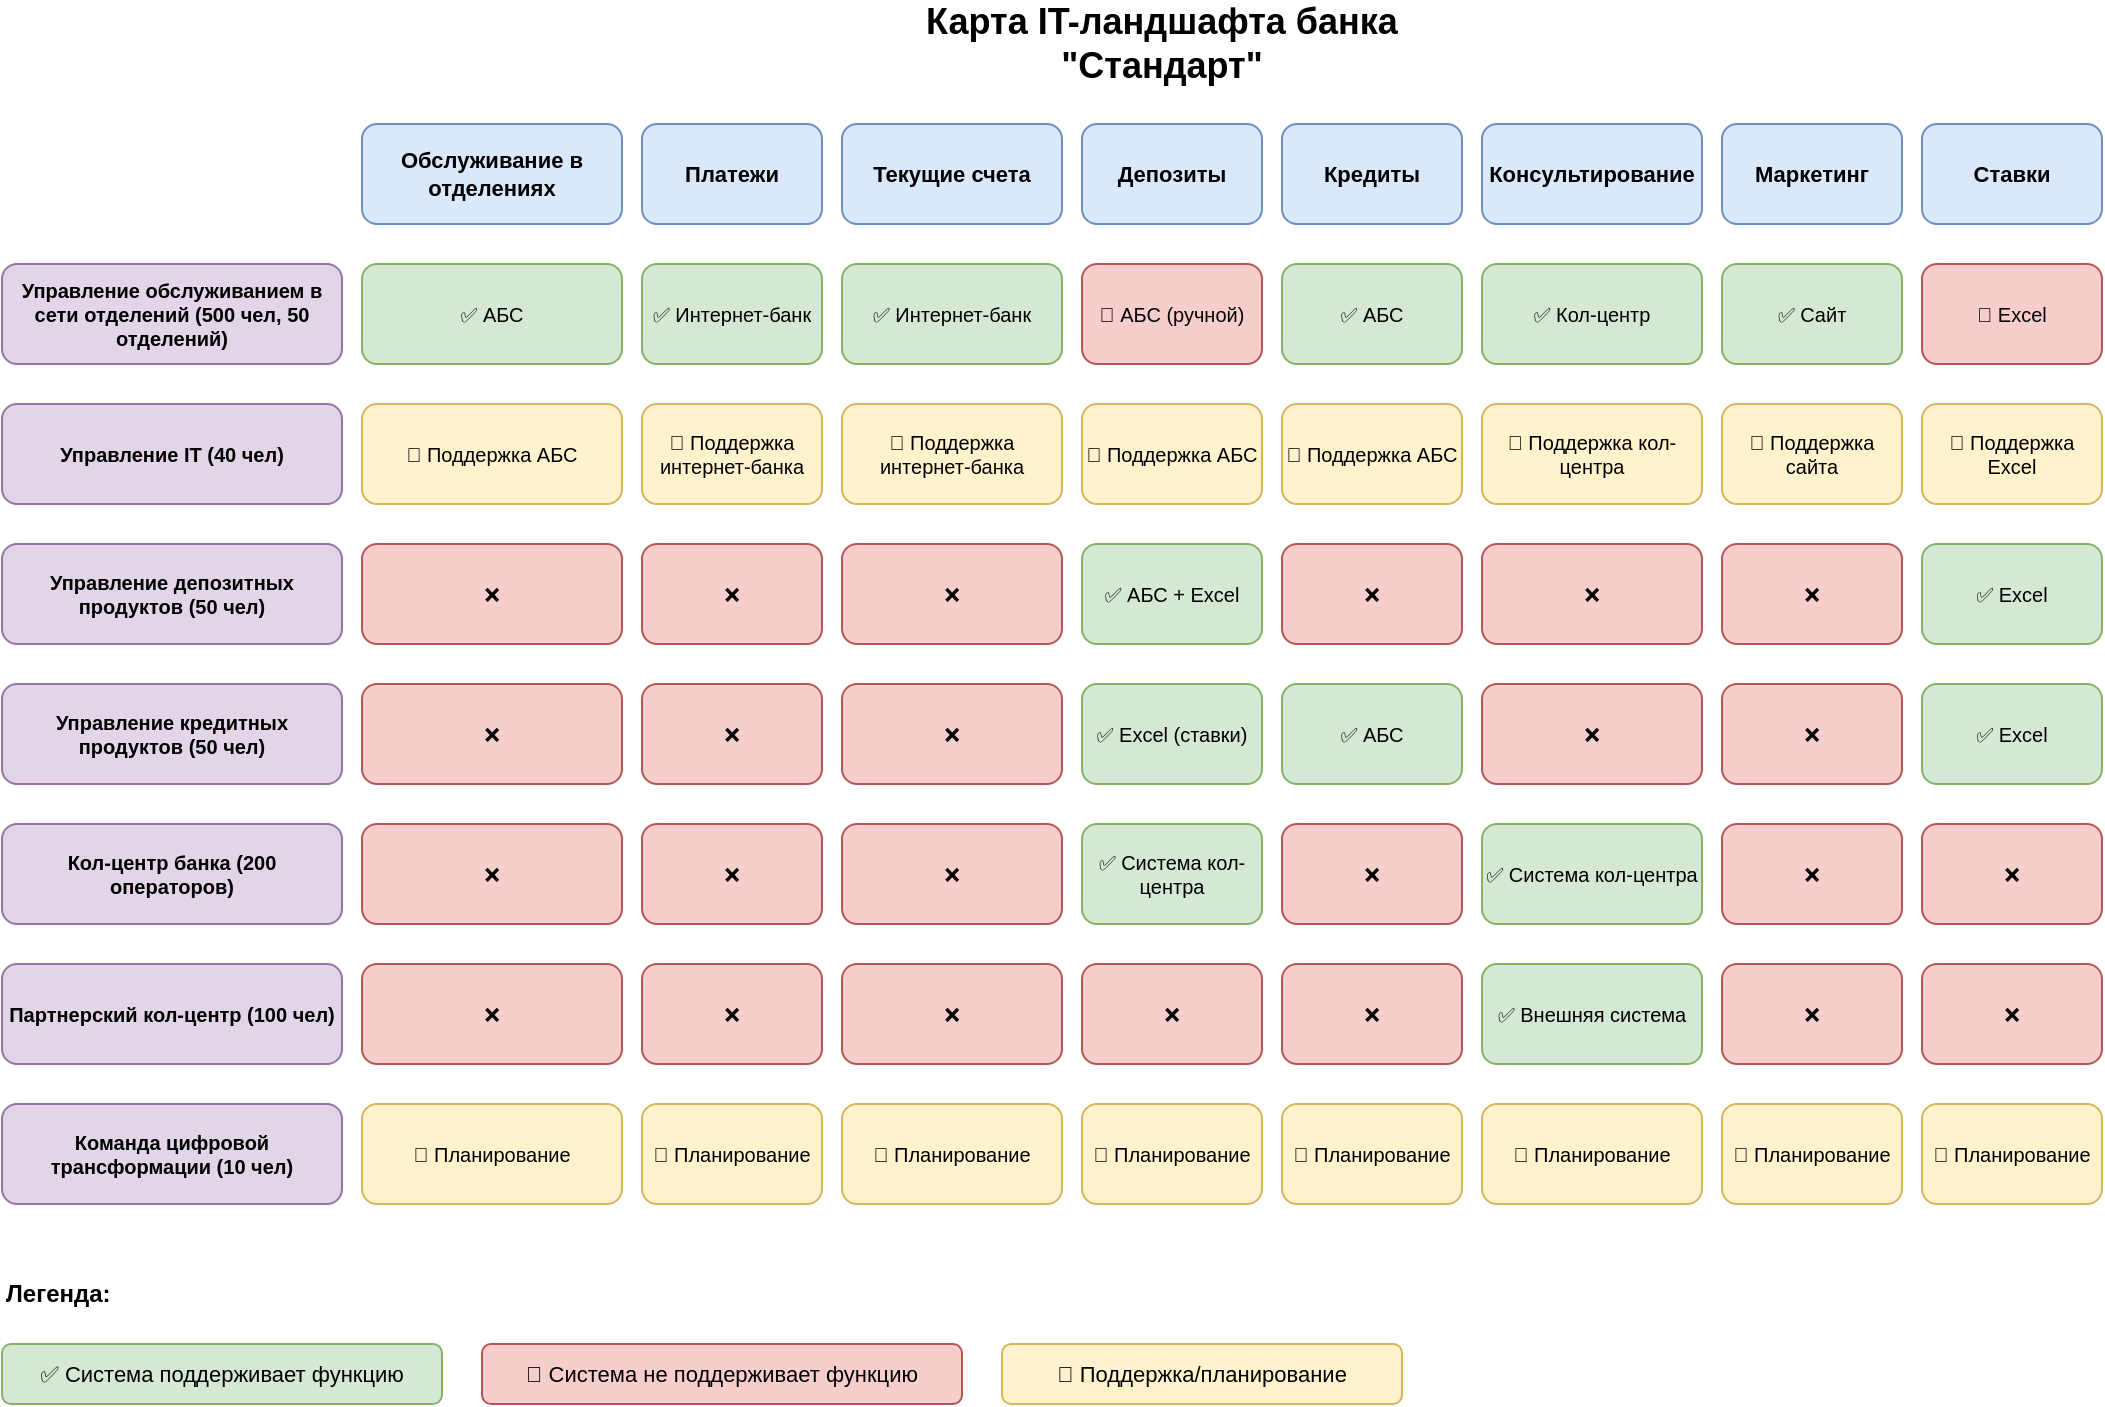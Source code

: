 <?xml version="1.0" encoding="UTF-8"?>
<mxfile version="22.1.16" type="device">
  <diagram name="IT_Landscape_Map_Fixed" id="landscape-map-fixed">
    <mxGraphModel dx="1422" dy="794" grid="1" gridSize="10" guides="1" tooltips="1" connect="1" arrows="1" fold="1" page="1" pageScale="1" pageWidth="1200" pageHeight="900" math="0" shadow="0">
      <root>
        <mxCell id="0" />
        <mxCell id="1" parent="0" />
        
        <!-- Заголовок -->
        <mxCell id="title" value="Карта IT-ландшафта банка &quot;Стандарт&quot;" style="text;html=1;strokeColor=none;fillColor=none;align=center;verticalAlign=middle;whiteSpace=wrap;rounded=0;fontSize=18;fontStyle=1;" vertex="1" parent="1">
          <mxGeometry x="450" y="20" width="300" height="40" as="geometry" />
        </mxCell>
        
        <!-- Колонки заголовков -->
        <mxCell id="col1" value="Обслуживание в отделениях" style="rounded=1;whiteSpace=wrap;html=1;fillColor=#dae8fc;strokeColor=#6c8ebf;fontSize=11;fontStyle=1;" vertex="1" parent="1">
          <mxGeometry x="200" y="80" width="130" height="50" as="geometry" />
        </mxCell>
        <mxCell id="col2" value="Платежи" style="rounded=1;whiteSpace=wrap;html=1;fillColor=#dae8fc;strokeColor=#6c8ebf;fontSize=11;fontStyle=1;" vertex="1" parent="1">
          <mxGeometry x="340" y="80" width="90" height="50" as="geometry" />
        </mxCell>
        <mxCell id="col3" value="Текущие счета" style="rounded=1;whiteSpace=wrap;html=1;fillColor=#dae8fc;strokeColor=#6c8ebf;fontSize=11;fontStyle=1;" vertex="1" parent="1">
          <mxGeometry x="440" y="80" width="110" height="50" as="geometry" />
        </mxCell>
        <mxCell id="col4" value="Депозиты" style="rounded=1;whiteSpace=wrap;html=1;fillColor=#dae8fc;strokeColor=#6c8ebf;fontSize=11;fontStyle=1;" vertex="1" parent="1">
          <mxGeometry x="560" y="80" width="90" height="50" as="geometry" />
        </mxCell>
        <mxCell id="col5" value="Кредиты" style="rounded=1;whiteSpace=wrap;html=1;fillColor=#dae8fc;strokeColor=#6c8ebf;fontSize=11;fontStyle=1;" vertex="1" parent="1">
          <mxGeometry x="660" y="80" width="90" height="50" as="geometry" />
        </mxCell>
        <mxCell id="col6" value="Консультирование" style="rounded=1;whiteSpace=wrap;html=1;fillColor=#dae8fc;strokeColor=#6c8ebf;fontSize=11;fontStyle=1;" vertex="1" parent="1">
          <mxGeometry x="760" y="80" width="110" height="50" as="geometry" />
        </mxCell>
        <mxCell id="col7" value="Маркетинг" style="rounded=1;whiteSpace=wrap;html=1;fillColor=#dae8fc;strokeColor=#6c8ebf;fontSize=11;fontStyle=1;" vertex="1" parent="1">
          <mxGeometry x="880" y="80" width="90" height="50" as="geometry" />
        </mxCell>
        <mxCell id="col8" value="Ставки" style="rounded=1;whiteSpace=wrap;html=1;fillColor=#dae8fc;strokeColor=#6c8ebf;fontSize=11;fontStyle=1;" vertex="1" parent="1">
          <mxGeometry x="980" y="80" width="90" height="50" as="geometry" />
        </mxCell>
        
        <!-- Строки -->
        <mxCell id="row1" value="Управление обслуживанием в сети отделений (500 чел, 50 отделений)" style="rounded=1;whiteSpace=wrap;html=1;fillColor=#e1d5e7;strokeColor=#9673a6;fontSize=10;fontStyle=1;" vertex="1" parent="1">
          <mxGeometry x="20" y="150" width="170" height="50" as="geometry" />
        </mxCell>
        <mxCell id="row2" value="Управление IT (40 чел)" style="rounded=1;whiteSpace=wrap;html=1;fillColor=#e1d5e7;strokeColor=#9673a6;fontSize=10;fontStyle=1;" vertex="1" parent="1">
          <mxGeometry x="20" y="220" width="170" height="50" as="geometry" />
        </mxCell>
        <mxCell id="row3" value="Управление депозитных продуктов (50 чел)" style="rounded=1;whiteSpace=wrap;html=1;fillColor=#e1d5e7;strokeColor=#9673a6;fontSize=10;fontStyle=1;" vertex="1" parent="1">
          <mxGeometry x="20" y="290" width="170" height="50" as="geometry" />
        </mxCell>
        <mxCell id="row4" value="Управление кредитных продуктов (50 чел)" style="rounded=1;whiteSpace=wrap;html=1;fillColor=#e1d5e7;strokeColor=#9673a6;fontSize=10;fontStyle=1;" vertex="1" parent="1">
          <mxGeometry x="20" y="360" width="170" height="50" as="geometry" />
        </mxCell>
        <mxCell id="row5" value="Кол-центр банка (200 операторов)" style="rounded=1;whiteSpace=wrap;html=1;fillColor=#e1d5e7;strokeColor=#9673a6;fontSize=10;fontStyle=1;" vertex="1" parent="1">
          <mxGeometry x="20" y="430" width="170" height="50" as="geometry" />
        </mxCell>
        <mxCell id="row6" value="Партнерский кол-центр (100 чел)" style="rounded=1;whiteSpace=wrap;html=1;fillColor=#e1d5e7;strokeColor=#9673a6;fontSize=10;fontStyle=1;" vertex="1" parent="1">
          <mxGeometry x="20" y="500" width="170" height="50" as="geometry" />
        </mxCell>
        <mxCell id="row7" value="Команда цифровой трансформации (10 чел)" style="rounded=1;whiteSpace=wrap;html=1;fillColor=#e1d5e7;strokeColor=#9673a6;fontSize=10;fontStyle=1;" vertex="1" parent="1">
          <mxGeometry x="20" y="570" width="170" height="50" as="geometry" />
        </mxCell>
        
        <!-- Ячейки матрицы - Строка 1 -->
        <mxCell id="cell11" value="✅ АБС" style="rounded=1;whiteSpace=wrap;html=1;fillColor=#d5e8d4;strokeColor=#82b366;fontSize=10;" vertex="1" parent="1">
          <mxGeometry x="200" y="150" width="130" height="50" as="geometry" />
        </mxCell>
        <mxCell id="cell12" value="✅ Интернет-банк" style="rounded=1;whiteSpace=wrap;html=1;fillColor=#d5e8d4;strokeColor=#82b366;fontSize=10;" vertex="1" parent="1">
          <mxGeometry x="340" y="150" width="90" height="50" as="geometry" />
        </mxCell>
        <mxCell id="cell13" value="✅ Интернет-банк" style="rounded=1;whiteSpace=wrap;html=1;fillColor=#d5e8d4;strokeColor=#82b366;fontSize=10;" vertex="1" parent="1">
          <mxGeometry x="440" y="150" width="110" height="50" as="geometry" />
        </mxCell>
        <mxCell id="cell14" value="🔴 АБС (ручной)" style="rounded=1;whiteSpace=wrap;html=1;fillColor=#f8cecc;strokeColor=#b85450;fontSize=10;" vertex="1" parent="1">
          <mxGeometry x="560" y="150" width="90" height="50" as="geometry" />
        </mxCell>
        <mxCell id="cell15" value="✅ АБС" style="rounded=1;whiteSpace=wrap;html=1;fillColor=#d5e8d4;strokeColor=#82b366;fontSize=10;" vertex="1" parent="1">
          <mxGeometry x="660" y="150" width="90" height="50" as="geometry" />
        </mxCell>
        <mxCell id="cell16" value="✅ Кол-центр" style="rounded=1;whiteSpace=wrap;html=1;fillColor=#d5e8d4;strokeColor=#82b366;fontSize=10;" vertex="1" parent="1">
          <mxGeometry x="760" y="150" width="110" height="50" as="geometry" />
        </mxCell>
        <mxCell id="cell17" value="✅ Сайт" style="rounded=1;whiteSpace=wrap;html=1;fillColor=#d5e8d4;strokeColor=#82b366;fontSize=10;" vertex="1" parent="1">
          <mxGeometry x="880" y="150" width="90" height="50" as="geometry" />
        </mxCell>
        <mxCell id="cell18" value="🔴 Excel" style="rounded=1;whiteSpace=wrap;html=1;fillColor=#f8cecc;strokeColor=#b85450;fontSize=10;" vertex="1" parent="1">
          <mxGeometry x="980" y="150" width="90" height="50" as="geometry" />
        </mxCell>
        
        <!-- Строка 2 -->
        <mxCell id="cell21" value="🔧 Поддержка АБС" style="rounded=1;whiteSpace=wrap;html=1;fillColor=#fff2cc;strokeColor=#d6b656;fontSize=10;" vertex="1" parent="1">
          <mxGeometry x="200" y="220" width="130" height="50" as="geometry" />
        </mxCell>
        <mxCell id="cell22" value="🔧 Поддержка интернет-банка" style="rounded=1;whiteSpace=wrap;html=1;fillColor=#fff2cc;strokeColor=#d6b656;fontSize=10;" vertex="1" parent="1">
          <mxGeometry x="340" y="220" width="90" height="50" as="geometry" />
        </mxCell>
        <mxCell id="cell23" value="🔧 Поддержка интернет-банка" style="rounded=1;whiteSpace=wrap;html=1;fillColor=#fff2cc;strokeColor=#d6b656;fontSize=10;" vertex="1" parent="1">
          <mxGeometry x="440" y="220" width="110" height="50" as="geometry" />
        </mxCell>
        <mxCell id="cell24" value="🔧 Поддержка АБС" style="rounded=1;whiteSpace=wrap;html=1;fillColor=#fff2cc;strokeColor=#d6b656;fontSize=10;" vertex="1" parent="1">
          <mxGeometry x="560" y="220" width="90" height="50" as="geometry" />
        </mxCell>
        <mxCell id="cell25" value="🔧 Поддержка АБС" style="rounded=1;whiteSpace=wrap;html=1;fillColor=#fff2cc;strokeColor=#d6b656;fontSize=10;" vertex="1" parent="1">
          <mxGeometry x="660" y="220" width="90" height="50" as="geometry" />
        </mxCell>
        <mxCell id="cell26" value="🔧 Поддержка кол-центра" style="rounded=1;whiteSpace=wrap;html=1;fillColor=#fff2cc;strokeColor=#d6b656;fontSize=10;" vertex="1" parent="1">
          <mxGeometry x="760" y="220" width="110" height="50" as="geometry" />
        </mxCell>
        <mxCell id="cell27" value="🔧 Поддержка сайта" style="rounded=1;whiteSpace=wrap;html=1;fillColor=#fff2cc;strokeColor=#d6b656;fontSize=10;" vertex="1" parent="1">
          <mxGeometry x="880" y="220" width="90" height="50" as="geometry" />
        </mxCell>
        <mxCell id="cell28" value="🔧 Поддержка Excel" style="rounded=1;whiteSpace=wrap;html=1;fillColor=#fff2cc;strokeColor=#d6b656;fontSize=10;" vertex="1" parent="1">
          <mxGeometry x="980" y="220" width="90" height="50" as="geometry" />
        </mxCell>
        
        <!-- Строка 3 -->
        <mxCell id="cell31" value="❌" style="rounded=1;whiteSpace=wrap;html=1;fillColor=#f8cecc;strokeColor=#b85450;fontSize=10;" vertex="1" parent="1">
          <mxGeometry x="200" y="290" width="130" height="50" as="geometry" />
        </mxCell>
        <mxCell id="cell32" value="❌" style="rounded=1;whiteSpace=wrap;html=1;fillColor=#f8cecc;strokeColor=#b85450;fontSize=10;" vertex="1" parent="1">
          <mxGeometry x="340" y="290" width="90" height="50" as="geometry" />
        </mxCell>
        <mxCell id="cell33" value="❌" style="rounded=1;whiteSpace=wrap;html=1;fillColor=#f8cecc;strokeColor=#b85450;fontSize=10;" vertex="1" parent="1">
          <mxGeometry x="440" y="290" width="110" height="50" as="geometry" />
        </mxCell>
        <mxCell id="cell34" value="✅ АБС + Excel" style="rounded=1;whiteSpace=wrap;html=1;fillColor=#d5e8d4;strokeColor=#82b366;fontSize=10;" vertex="1" parent="1">
          <mxGeometry x="560" y="290" width="90" height="50" as="geometry" />
        </mxCell>
        <mxCell id="cell35" value="❌" style="rounded=1;whiteSpace=wrap;html=1;fillColor=#f8cecc;strokeColor=#b85450;fontSize=10;" vertex="1" parent="1">
          <mxGeometry x="660" y="290" width="90" height="50" as="geometry" />
        </mxCell>
        <mxCell id="cell36" value="❌" style="rounded=1;whiteSpace=wrap;html=1;fillColor=#f8cecc;strokeColor=#b85450;fontSize=10;" vertex="1" parent="1">
          <mxGeometry x="760" y="290" width="110" height="50" as="geometry" />
        </mxCell>
        <mxCell id="cell37" value="❌" style="rounded=1;whiteSpace=wrap;html=1;fillColor=#f8cecc;strokeColor=#b85450;fontSize=10;" vertex="1" parent="1">
          <mxGeometry x="880" y="290" width="90" height="50" as="geometry" />
        </mxCell>
        <mxCell id="cell38" value="✅ Excel" style="rounded=1;whiteSpace=wrap;html=1;fillColor=#d5e8d4;strokeColor=#82b366;fontSize=10;" vertex="1" parent="1">
          <mxGeometry x="980" y="290" width="90" height="50" as="geometry" />
        </mxCell>
        
        <!-- Строка 4 -->
        <mxCell id="cell41" value="❌" style="rounded=1;whiteSpace=wrap;html=1;fillColor=#f8cecc;strokeColor=#b85450;fontSize=10;" vertex="1" parent="1">
          <mxGeometry x="200" y="360" width="130" height="50" as="geometry" />
        </mxCell>
        <mxCell id="cell42" value="❌" style="rounded=1;whiteSpace=wrap;html=1;fillColor=#f8cecc;strokeColor=#b85450;fontSize=10;" vertex="1" parent="1">
          <mxGeometry x="340" y="360" width="90" height="50" as="geometry" />
        </mxCell>
        <mxCell id="cell43" value="❌" style="rounded=1;whiteSpace=wrap;html=1;fillColor=#f8cecc;strokeColor=#b85450;fontSize=10;" vertex="1" parent="1">
          <mxGeometry x="440" y="360" width="110" height="50" as="geometry" />
        </mxCell>
        <mxCell id="cell44" value="✅ Excel (ставки)" style="rounded=1;whiteSpace=wrap;html=1;fillColor=#d5e8d4;strokeColor=#82b366;fontSize=10;" vertex="1" parent="1">
          <mxGeometry x="560" y="360" width="90" height="50" as="geometry" />
        </mxCell>
        <mxCell id="cell45" value="✅ АБС" style="rounded=1;whiteSpace=wrap;html=1;fillColor=#d5e8d4;strokeColor=#82b366;fontSize=10;" vertex="1" parent="1">
          <mxGeometry x="660" y="360" width="90" height="50" as="geometry" />
        </mxCell>
        <mxCell id="cell46" value="❌" style="rounded=1;whiteSpace=wrap;html=1;fillColor=#f8cecc;strokeColor=#b85450;fontSize=10;" vertex="1" parent="1">
          <mxGeometry x="760" y="360" width="110" height="50" as="geometry" />
        </mxCell>
        <mxCell id="cell47" value="❌" style="rounded=1;whiteSpace=wrap;html=1;fillColor=#f8cecc;strokeColor=#b85450;fontSize=10;" vertex="1" parent="1">
          <mxGeometry x="880" y="360" width="90" height="50" as="geometry" />
        </mxCell>
        <mxCell id="cell48" value="✅ Excel" style="rounded=1;whiteSpace=wrap;html=1;fillColor=#d5e8d4;strokeColor=#82b366;fontSize=10;" vertex="1" parent="1">
          <mxGeometry x="980" y="360" width="90" height="50" as="geometry" />
        </mxCell>
        
        <!-- Строка 5 -->
        <mxCell id="cell51" value="❌" style="rounded=1;whiteSpace=wrap;html=1;fillColor=#f8cecc;strokeColor=#b85450;fontSize=10;" vertex="1" parent="1">
          <mxGeometry x="200" y="430" width="130" height="50" as="geometry" />
        </mxCell>
        <mxCell id="cell52" value="❌" style="rounded=1;whiteSpace=wrap;html=1;fillColor=#f8cecc;strokeColor=#b85450;fontSize=10;" vertex="1" parent="1">
          <mxGeometry x="340" y="430" width="90" height="50" as="geometry" />
        </mxCell>
        <mxCell id="cell53" value="❌" style="rounded=1;whiteSpace=wrap;html=1;fillColor=#f8cecc;strokeColor=#b85450;fontSize=10;" vertex="1" parent="1">
          <mxGeometry x="440" y="430" width="110" height="50" as="geometry" />
        </mxCell>
        <mxCell id="cell54" value="✅ Система кол-центра" style="rounded=1;whiteSpace=wrap;html=1;fillColor=#d5e8d4;strokeColor=#82b366;fontSize=10;" vertex="1" parent="1">
          <mxGeometry x="560" y="430" width="90" height="50" as="geometry" />
        </mxCell>
        <mxCell id="cell55" value="❌" style="rounded=1;whiteSpace=wrap;html=1;fillColor=#f8cecc;strokeColor=#b85450;fontSize=10;" vertex="1" parent="1">
          <mxGeometry x="660" y="430" width="90" height="50" as="geometry" />
        </mxCell>
        <mxCell id="cell56" value="✅ Система кол-центра" style="rounded=1;whiteSpace=wrap;html=1;fillColor=#d5e8d4;strokeColor=#82b366;fontSize=10;" vertex="1" parent="1">
          <mxGeometry x="760" y="430" width="110" height="50" as="geometry" />
        </mxCell>
        <mxCell id="cell57" value="❌" style="rounded=1;whiteSpace=wrap;html=1;fillColor=#f8cecc;strokeColor=#b85450;fontSize=10;" vertex="1" parent="1">
          <mxGeometry x="880" y="430" width="90" height="50" as="geometry" />
        </mxCell>
        <mxCell id="cell58" value="❌" style="rounded=1;whiteSpace=wrap;html=1;fillColor=#f8cecc;strokeColor=#b85450;fontSize=10;" vertex="1" parent="1">
          <mxGeometry x="980" y="430" width="90" height="50" as="geometry" />
        </mxCell>
        
        <!-- Строка 6 -->
        <mxCell id="cell61" value="❌" style="rounded=1;whiteSpace=wrap;html=1;fillColor=#f8cecc;strokeColor=#b85450;fontSize=10;" vertex="1" parent="1">
          <mxGeometry x="200" y="500" width="130" height="50" as="geometry" />
        </mxCell>
        <mxCell id="cell62" value="❌" style="rounded=1;whiteSpace=wrap;html=1;fillColor=#f8cecc;strokeColor=#b85450;fontSize=10;" vertex="1" parent="1">
          <mxGeometry x="340" y="500" width="90" height="50" as="geometry" />
        </mxCell>
        <mxCell id="cell63" value="❌" style="rounded=1;whiteSpace=wrap;html=1;fillColor=#f8cecc;strokeColor=#b85450;fontSize=10;" vertex="1" parent="1">
          <mxGeometry x="440" y="500" width="110" height="50" as="geometry" />
        </mxCell>
        <mxCell id="cell64" value="❌" style="rounded=1;whiteSpace=wrap;html=1;fillColor=#f8cecc;strokeColor=#b85450;fontSize=10;" vertex="1" parent="1">
          <mxGeometry x="560" y="500" width="90" height="50" as="geometry" />
        </mxCell>
        <mxCell id="cell65" value="❌" style="rounded=1;whiteSpace=wrap;html=1;fillColor=#f8cecc;strokeColor=#b85450;fontSize=10;" vertex="1" parent="1">
          <mxGeometry x="660" y="500" width="90" height="50" as="geometry" />
        </mxCell>
        <mxCell id="cell66" value="✅ Внешняя система" style="rounded=1;whiteSpace=wrap;html=1;fillColor=#d5e8d4;strokeColor=#82b366;fontSize=10;" vertex="1" parent="1">
          <mxGeometry x="760" y="500" width="110" height="50" as="geometry" />
        </mxCell>
        <mxCell id="cell67" value="❌" style="rounded=1;whiteSpace=wrap;html=1;fillColor=#f8cecc;strokeColor=#b85450;fontSize=10;" vertex="1" parent="1">
          <mxGeometry x="880" y="500" width="90" height="50" as="geometry" />
        </mxCell>
        <mxCell id="cell68" value="❌" style="rounded=1;whiteSpace=wrap;html=1;fillColor=#f8cecc;strokeColor=#b85450;fontSize=10;" vertex="1" parent="1">
          <mxGeometry x="980" y="500" width="90" height="50" as="geometry" />
        </mxCell>
        
        <!-- Строка 7 -->
        <mxCell id="cell71" value="🔧 Планирование" style="rounded=1;whiteSpace=wrap;html=1;fillColor=#fff2cc;strokeColor=#d6b656;fontSize=10;" vertex="1" parent="1">
          <mxGeometry x="200" y="570" width="130" height="50" as="geometry" />
        </mxCell>
        <mxCell id="cell72" value="🔧 Планирование" style="rounded=1;whiteSpace=wrap;html=1;fillColor=#fff2cc;strokeColor=#d6b656;fontSize=10;" vertex="1" parent="1">
          <mxGeometry x="340" y="570" width="90" height="50" as="geometry" />
        </mxCell>
        <mxCell id="cell73" value="🔧 Планирование" style="rounded=1;whiteSpace=wrap;html=1;fillColor=#fff2cc;strokeColor=#d6b656;fontSize=10;" vertex="1" parent="1">
          <mxGeometry x="440" y="570" width="110" height="50" as="geometry" />
        </mxCell>
        <mxCell id="cell74" value="🔧 Планирование" style="rounded=1;whiteSpace=wrap;html=1;fillColor=#fff2cc;strokeColor=#d6b656;fontSize=10;" vertex="1" parent="1">
          <mxGeometry x="560" y="570" width="90" height="50" as="geometry" />
        </mxCell>
        <mxCell id="cell75" value="🔧 Планирование" style="rounded=1;whiteSpace=wrap;html=1;fillColor=#fff2cc;strokeColor=#d6b656;fontSize=10;" vertex="1" parent="1">
          <mxGeometry x="660" y="570" width="90" height="50" as="geometry" />
        </mxCell>
        <mxCell id="cell76" value="🔧 Планирование" style="rounded=1;whiteSpace=wrap;html=1;fillColor=#fff2cc;strokeColor=#d6b656;fontSize=10;" vertex="1" parent="1">
          <mxGeometry x="760" y="570" width="110" height="50" as="geometry" />
        </mxCell>
        <mxCell id="cell77" value="🔧 Планирование" style="rounded=1;whiteSpace=wrap;html=1;fillColor=#fff2cc;strokeColor=#d6b656;fontSize=10;" vertex="1" parent="1">
          <mxGeometry x="880" y="570" width="90" height="50" as="geometry" />
        </mxCell>
        <mxCell id="cell78" value="🔧 Планирование" style="rounded=1;whiteSpace=wrap;html=1;fillColor=#fff2cc;strokeColor=#d6b656;fontSize=10;" vertex="1" parent="1">
          <mxGeometry x="980" y="570" width="90" height="50" as="geometry" />
        </mxCell>
        
        <!-- Легенда -->
        <mxCell id="legend" value="Легенда:" style="text;html=1;strokeColor=none;fillColor=none;align=left;verticalAlign=middle;whiteSpace=wrap;rounded=0;fontSize=12;fontStyle=1;" vertex="1" parent="1">
          <mxGeometry x="20" y="650" width="80" height="30" as="geometry" />
        </mxCell>
        <mxCell id="legend1" value="✅ Система поддерживает функцию" style="rounded=1;whiteSpace=wrap;html=1;fillColor=#d5e8d4;strokeColor=#82b366;fontSize=11;" vertex="1" parent="1">
          <mxGeometry x="20" y="690" width="220" height="30" as="geometry" />
        </mxCell>
        <mxCell id="legend2" value="🔴 Система не поддерживает функцию" style="rounded=1;whiteSpace=wrap;html=1;fillColor=#f8cecc;strokeColor=#b85450;fontSize=11;" vertex="1" parent="1">
          <mxGeometry x="260" y="690" width="240" height="30" as="geometry" />
        </mxCell>
        <mxCell id="legend3" value="🔧 Поддержка/планирование" style="rounded=1;whiteSpace=wrap;html=1;fillColor=#fff2cc;strokeColor=#d6b656;fontSize=11;" vertex="1" parent="1">
          <mxGeometry x="520" y="690" width="200" height="30" as="geometry" />
        </mxCell>
        
      </root>
    </mxGraphModel>
  </diagram>
</mxfile>
